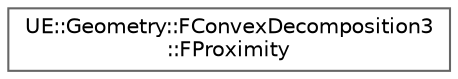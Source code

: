 digraph "Graphical Class Hierarchy"
{
 // INTERACTIVE_SVG=YES
 // LATEX_PDF_SIZE
  bgcolor="transparent";
  edge [fontname=Helvetica,fontsize=10,labelfontname=Helvetica,labelfontsize=10];
  node [fontname=Helvetica,fontsize=10,shape=box,height=0.2,width=0.4];
  rankdir="LR";
  Node0 [id="Node000000",label="UE::Geometry::FConvexDecomposition3\l::FProximity",height=0.2,width=0.4,color="grey40", fillcolor="white", style="filled",URL="$da/d5e/structUE_1_1Geometry_1_1FConvexDecomposition3_1_1FProximity.html",tooltip=" "];
}
